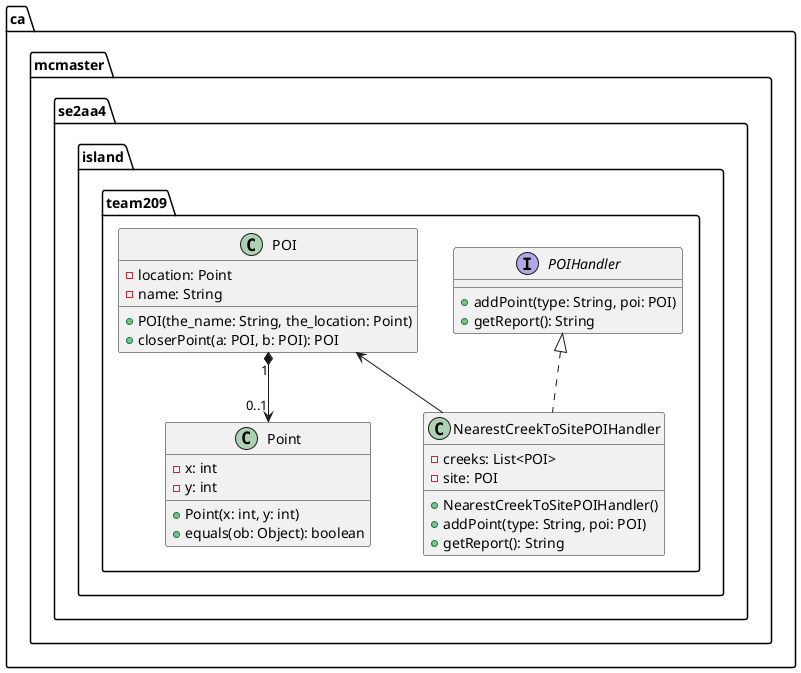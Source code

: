 @startuml

package "ca.mcmaster.se2aa4.island.team209" {
    interface POIHandler {
        + addPoint(type: String, poi: POI)
        + getReport(): String
    }

    class POI {
        - location: Point
        - name: String

        + POI(the_name: String, the_location: Point)
        + closerPoint(a: POI, b: POI): POI
    }

    class NearestCreekToSitePOIHandler {
        - creeks: List<POI>
        - site: POI

        + NearestCreekToSitePOIHandler()
        + addPoint(type: String, poi: POI)
        + getReport(): String
    }

    class Point {
        - x: int
        - y: int

        + Point(x: int, y: int)
        + equals(ob: Object): boolean
    }

    POIHandler <|.. NearestCreekToSitePOIHandler
    POI <-- NearestCreekToSitePOIHandler
    POI "1" *--> "0..1" Point
}

@enduml

